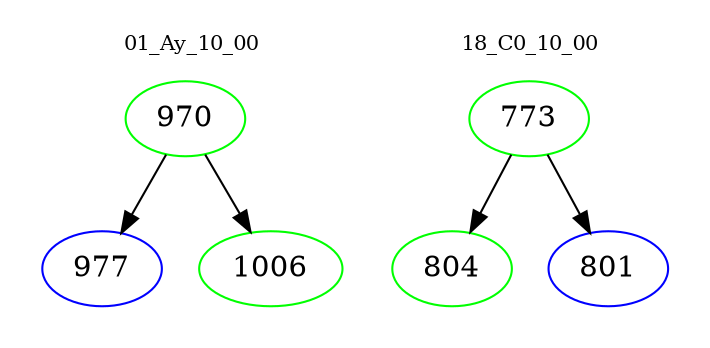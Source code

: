 digraph{
subgraph cluster_0 {
color = white
label = "01_Ay_10_00";
fontsize=10;
T0_970 [label="970", color="green"]
T0_970 -> T0_977 [color="black"]
T0_977 [label="977", color="blue"]
T0_970 -> T0_1006 [color="black"]
T0_1006 [label="1006", color="green"]
}
subgraph cluster_1 {
color = white
label = "18_C0_10_00";
fontsize=10;
T1_773 [label="773", color="green"]
T1_773 -> T1_804 [color="black"]
T1_804 [label="804", color="green"]
T1_773 -> T1_801 [color="black"]
T1_801 [label="801", color="blue"]
}
}
